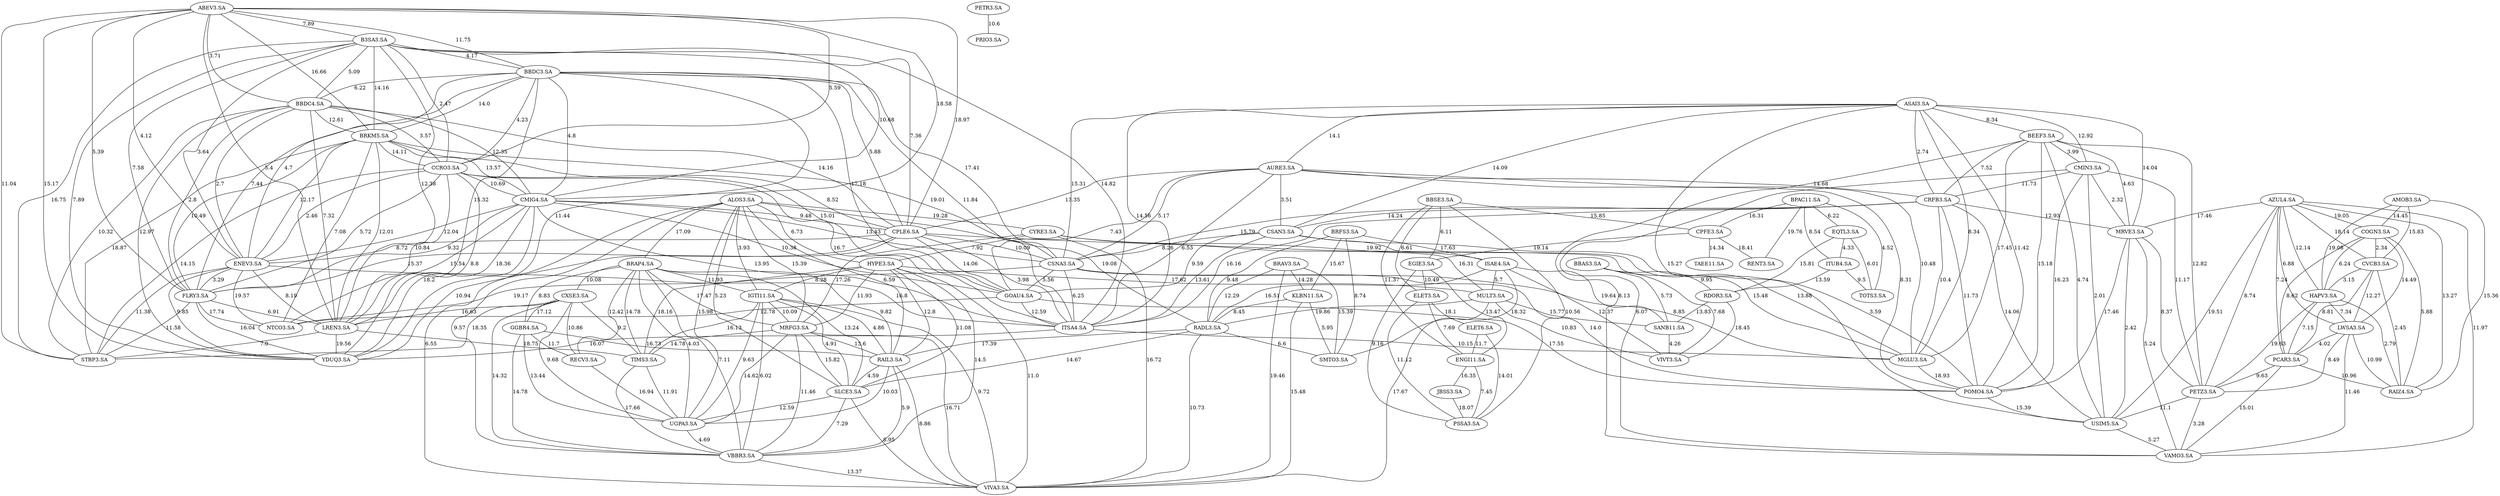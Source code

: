 graph DTWGraph {
    "ABEV3.SA" -- "B3SA3.SA" [label="7.89"];
    "ABEV3.SA" -- "BBDC3.SA" [label="11.75"];
    "ABEV3.SA" -- "BBDC4.SA" [label="3.71"];
    "ABEV3.SA" -- "BRKM5.SA" [label="16.66"];
    "ABEV3.SA" -- "CCRO3.SA" [label="5.59"];
    "ABEV3.SA" -- "CMIG4.SA" [label="18.58"];
    "ABEV3.SA" -- "CPLE6.SA" [label="18.97"];
    "ABEV3.SA" -- "ENEV3.SA" [label="4.12"];
    "ABEV3.SA" -- "FLRY3.SA" [label="5.39"];
    "ABEV3.SA" -- "LREN3.SA" [label="5.4"];
    "ABEV3.SA" -- "STBP3.SA" [label="11.04"];
    "ABEV3.SA" -- "YDUQ3.SA" [label="15.17"];
    "ALOS3.SA" -- "BRAP4.SA" [label="17.09"];
    "ALOS3.SA" -- "CYRE3.SA" [label="19.28"];
    "ALOS3.SA" -- "HYPE3.SA" [label="6.73"];
    "ALOS3.SA" -- "IGTI11.SA" [label="3.93"];
    "ALOS3.SA" -- "MRFG3.SA" [label="15.39"];
    "ALOS3.SA" -- "RADL3.SA" [label="19.08"];
    "ALOS3.SA" -- "RAIL3.SA" [label="6.59"];
    "ALOS3.SA" -- "SLCE3.SA" [label="5.23"];
    "ALOS3.SA" -- "UGPA3.SA" [label="15.98"];
    "ALOS3.SA" -- "VBBR3.SA" [label="9.57"];
    "ALOS3.SA" -- "VIVA3.SA" [label="6.55"];
    "AMOB3.SA" -- "COGN3.SA" [label="14.45"];
    "AMOB3.SA" -- "CVCB3.SA" [label="15.83"];
    "AMOB3.SA" -- "HAPV3.SA" [label="19.08"];
    "AMOB3.SA" -- "RAIZ4.SA" [label="15.36"];
    "ASAI3.SA" -- "AURE3.SA" [label="14.1"];
    "ASAI3.SA" -- "BEEF3.SA" [label="8.34"];
    "ASAI3.SA" -- "CMIN3.SA" [label="12.92"];
    "ASAI3.SA" -- "CRFB3.SA" [label="2.74"];
    "ASAI3.SA" -- "CSAN3.SA" [label="14.09"];
    "ASAI3.SA" -- "CSNA3.SA" [label="15.31"];
    "ASAI3.SA" -- "ITSA4.SA" [label="14.56"];
    "ASAI3.SA" -- "MGLU3.SA" [label="8.34"];
    "ASAI3.SA" -- "MRVE3.SA" [label="14.04"];
    "ASAI3.SA" -- "POMO4.SA" [label="11.42"];
    "ASAI3.SA" -- "USIM5.SA" [label="15.27"];
    "AURE3.SA" -- "CPLE6.SA" [label="13.35"];
    "AURE3.SA" -- "CRFB3.SA" [label="14.68"];
    "AURE3.SA" -- "CSAN3.SA" [label="3.51"];
    "AURE3.SA" -- "CSNA3.SA" [label="5.17"];
    "AURE3.SA" -- "GOAU4.SA" [label="7.43"];
    "AURE3.SA" -- "ITSA4.SA" [label="6.53"];
    "AURE3.SA" -- "MGLU3.SA" [label="10.48"];
    "AURE3.SA" -- "POMO4.SA" [label="8.31"];
    "AZUL4.SA" -- "COGN3.SA" [label="19.05"];
    "AZUL4.SA" -- "CVCB3.SA" [label="18.14"];
    "AZUL4.SA" -- "HAPV3.SA" [label="12.14"];
    "AZUL4.SA" -- "LWSA3.SA" [label="6.88"];
    "AZUL4.SA" -- "MRVE3.SA" [label="17.46"];
    "AZUL4.SA" -- "PCAR3.SA" [label="7.24"];
    "AZUL4.SA" -- "PETZ3.SA" [label="8.74"];
    "AZUL4.SA" -- "RAIZ4.SA" [label="13.27"];
    "AZUL4.SA" -- "USIM5.SA" [label="19.51"];
    "AZUL4.SA" -- "VAMO3.SA" [label="11.97"];
    "B3SA3.SA" -- "BBDC3.SA" [label="4.17"];
    "B3SA3.SA" -- "BBDC4.SA" [label="5.09"];
    "B3SA3.SA" -- "BRKM5.SA" [label="14.16"];
    "B3SA3.SA" -- "CCRO3.SA" [label="2.47"];
    "B3SA3.SA" -- "CMIG4.SA" [label="10.68"];
    "B3SA3.SA" -- "CPLE6.SA" [label="7.36"];
    "B3SA3.SA" -- "ENEV3.SA" [label="3.64"];
    "B3SA3.SA" -- "FLRY3.SA" [label="7.58"];
    "B3SA3.SA" -- "ITSA4.SA" [label="14.82"];
    "B3SA3.SA" -- "LREN3.SA" [label="12.38"];
    "B3SA3.SA" -- "STBP3.SA" [label="16.75"];
    "B3SA3.SA" -- "YDUQ3.SA" [label="7.89"];
    "BBAS3.SA" -- "RDOR3.SA" [label="9.95"];
    "BBAS3.SA" -- "SANB11.SA" [label="5.73"];
    "BBAS3.SA" -- "VIVT3.SA" [label="7.68"];
    "BBDC3.SA" -- "BBDC4.SA" [label="6.22"];
    "BBDC3.SA" -- "BRKM5.SA" [label="14.0"];
    "BBDC3.SA" -- "CCRO3.SA" [label="4.23"];
    "BBDC3.SA" -- "CMIG4.SA" [label="4.8"];
    "BBDC3.SA" -- "CPLE6.SA" [label="5.88"];
    "BBDC3.SA" -- "CSNA3.SA" [label="17.41"];
    "BBDC3.SA" -- "ENEV3.SA" [label="4.7"];
    "BBDC3.SA" -- "FLRY3.SA" [label="7.44"];
    "BBDC3.SA" -- "GOAU4.SA" [label="17.18"];
    "BBDC3.SA" -- "ITSA4.SA" [label="11.84"];
    "BBDC3.SA" -- "LREN3.SA" [label="15.32"];
    "BBDC3.SA" -- "YDUQ3.SA" [label="11.44"];
    "BBDC4.SA" -- "BRKM5.SA" [label="12.61"];
    "BBDC4.SA" -- "CCRO3.SA" [label="3.57"];
    "BBDC4.SA" -- "CMIG4.SA" [label="12.35"];
    "BBDC4.SA" -- "CPLE6.SA" [label="14.16"];
    "BBDC4.SA" -- "ENEV3.SA" [label="2.7"];
    "BBDC4.SA" -- "FLRY3.SA" [label="2.8"];
    "BBDC4.SA" -- "LREN3.SA" [label="7.32"];
    "BBDC4.SA" -- "STBP3.SA" [label="10.32"];
    "BBDC4.SA" -- "YDUQ3.SA" [label="12.97"];
    "BBSE3.SA" -- "CPFE3.SA" [label="15.85"];
    "BBSE3.SA" -- "EGIE3.SA" [label="6.11"];
    "BBSE3.SA" -- "ELET3.SA" [label="6.61"];
    "BBSE3.SA" -- "ENGI11.SA" [label="11.37"];
    "BBSE3.SA" -- "PSSA3.SA" [label="10.56"];
    "BEEF3.SA" -- "CMIN3.SA" [label="3.99"];
    "BEEF3.SA" -- "CRFB3.SA" [label="7.52"];
    "BEEF3.SA" -- "MGLU3.SA" [label="17.45"];
    "BEEF3.SA" -- "MRVE3.SA" [label="4.63"];
    "BEEF3.SA" -- "PETZ3.SA" [label="12.82"];
    "BEEF3.SA" -- "POMO4.SA" [label="15.18"];
    "BEEF3.SA" -- "USIM5.SA" [label="4.74"];
    "BEEF3.SA" -- "VAMO3.SA" [label="8.13"];
    "BPAC11.SA" -- "CPFE3.SA" [label="16.31"];
    "BPAC11.SA" -- "EQTL3.SA" [label="6.22"];
    "BPAC11.SA" -- "ITUB4.SA" [label="8.54"];
    "BPAC11.SA" -- "RENT3.SA" [label="19.76"];
    "BPAC11.SA" -- "TOTS3.SA" [label="4.52"];
    "BRAP4.SA" -- "CXSE3.SA" [label="10.08"];
    "BRAP4.SA" -- "GGBR4.SA" [label="8.83"];
    "BRAP4.SA" -- "IGTI11.SA" [label="11.93"];
    "BRAP4.SA" -- "MRFG3.SA" [label="17.47"];
    "BRAP4.SA" -- "RAIL3.SA" [label="9.82"];
    "BRAP4.SA" -- "RECV3.SA" [label="12.42"];
    "BRAP4.SA" -- "SLCE3.SA" [label="13.24"];
    "BRAP4.SA" -- "TIMS3.SA" [label="14.78"];
    "BRAP4.SA" -- "UGPA3.SA" [label="4.03"];
    "BRAP4.SA" -- "VBBR3.SA" [label="7.11"];
    "BRAV3.SA" -- "KLBN11.SA" [label="14.28"];
    "BRAV3.SA" -- "RADL3.SA" [label="12.29"];
    "BRAV3.SA" -- "SMTO3.SA" [label="15.39"];
    "BRAV3.SA" -- "VIVA3.SA" [label="19.46"];
    "BRFS3.SA" -- "ISAE4.SA" [label="17.63"];
    "BRFS3.SA" -- "KLBN11.SA" [label="15.67"];
    "BRFS3.SA" -- "RADL3.SA" [label="9.48"];
    "BRFS3.SA" -- "SMTO3.SA" [label="8.74"];
    "BRKM5.SA" -- "CCRO3.SA" [label="14.11"];
    "BRKM5.SA" -- "CMIG4.SA" [label="13.57"];
    "BRKM5.SA" -- "CSNA3.SA" [label="19.01"];
    "BRKM5.SA" -- "ENEV3.SA" [label="12.17"];
    "BRKM5.SA" -- "FLRY3.SA" [label="10.49"];
    "BRKM5.SA" -- "GOAU4.SA" [label="15.01"];
    "BRKM5.SA" -- "LREN3.SA" [label="12.01"];
    "BRKM5.SA" -- "NTCO3.SA" [label="7.08"];
    "BRKM5.SA" -- "STBP3.SA" [label="18.87"];
    "CCRO3.SA" -- "CMIG4.SA" [label="10.69"];
    "CCRO3.SA" -- "CPLE6.SA" [label="8.52"];
    "CCRO3.SA" -- "ENEV3.SA" [label="2.46"];
    "CCRO3.SA" -- "FLRY3.SA" [label="5.72"];
    "CCRO3.SA" -- "ITSA4.SA" [label="16.7"];
    "CCRO3.SA" -- "LREN3.SA" [label="10.84"];
    "CCRO3.SA" -- "STBP3.SA" [label="14.15"];
    "CCRO3.SA" -- "YDUQ3.SA" [label="8.8"];
    "CMIG4.SA" -- "CPLE6.SA" [label="9.48"];
    "CMIG4.SA" -- "CSNA3.SA" [label="13.43"];
    "CMIG4.SA" -- "ENEV3.SA" [label="12.04"];
    "CMIG4.SA" -- "FLRY3.SA" [label="9.32"];
    "CMIG4.SA" -- "GOAU4.SA" [label="10.38"];
    "CMIG4.SA" -- "ITSA4.SA" [label="13.95"];
    "CMIG4.SA" -- "LREN3.SA" [label="18.36"];
    "CMIG4.SA" -- "NTCO3.SA" [label="15.54"];
    "CMIG4.SA" -- "YDUQ3.SA" [label="18.2"];
    "CMIN3.SA" -- "CRFB3.SA" [label="11.73"];
    "CMIN3.SA" -- "MRVE3.SA" [label="2.32"];
    "CMIN3.SA" -- "PETZ3.SA" [label="11.17"];
    "CMIN3.SA" -- "POMO4.SA" [label="16.23"];
    "CMIN3.SA" -- "USIM5.SA" [label="2.01"];
    "CMIN3.SA" -- "VAMO3.SA" [label="6.07"];
    "COGN3.SA" -- "CVCB3.SA" [label="2.34"];
    "COGN3.SA" -- "HAPV3.SA" [label="6.24"];
    "COGN3.SA" -- "LWSA3.SA" [label="14.49"];
    "COGN3.SA" -- "PCAR3.SA" [label="8.62"];
    "COGN3.SA" -- "RAIZ4.SA" [label="5.88"];
    "CPFE3.SA" -- "EGIE3.SA" [label="19.14"];
    "CPFE3.SA" -- "RENT3.SA" [label="18.41"];
    "CPFE3.SA" -- "TAEE11.SA" [label="14.34"];
    "CPLE6.SA" -- "CSNA3.SA" [label="10.09"];
    "CPLE6.SA" -- "ENEV3.SA" [label="8.72"];
    "CPLE6.SA" -- "FLRY3.SA" [label="15.37"];
    "CPLE6.SA" -- "GOAU4.SA" [label="14.06"];
    "CPLE6.SA" -- "ITSA4.SA" [label="3.98"];
    "CPLE6.SA" -- "MGLU3.SA" [label="15.48"];
    "CPLE6.SA" -- "YDUQ3.SA" [label="10.94"];
    "CRFB3.SA" -- "CSAN3.SA" [label="14.24"];
    "CRFB3.SA" -- "CSNA3.SA" [label="15.79"];
    "CRFB3.SA" -- "ITSA4.SA" [label="16.16"];
    "CRFB3.SA" -- "MGLU3.SA" [label="10.4"];
    "CRFB3.SA" -- "MRVE3.SA" [label="12.93"];
    "CRFB3.SA" -- "POMO4.SA" [label="11.73"];
    "CRFB3.SA" -- "USIM5.SA" [label="14.06"];
    "CSAN3.SA" -- "CSNA3.SA" [label="8.26"];
    "CSAN3.SA" -- "GOAU4.SA" [label="9.59"];
    "CSAN3.SA" -- "ITSA4.SA" [label="13.61"];
    "CSAN3.SA" -- "MGLU3.SA" [label="13.88"];
    "CSAN3.SA" -- "POMO4.SA" [label="3.59"];
    "CSNA3.SA" -- "GOAU4.SA" [label="5.56"];
    "CSNA3.SA" -- "ITSA4.SA" [label="6.25"];
    "CSNA3.SA" -- "MGLU3.SA" [label="8.85"];
    "CSNA3.SA" -- "NTCO3.SA" [label="19.17"];
    "CSNA3.SA" -- "POMO4.SA" [label="14.0"];
    "CVCB3.SA" -- "HAPV3.SA" [label="3.15"];
    "CVCB3.SA" -- "LWSA3.SA" [label="12.27"];
    "CVCB3.SA" -- "PCAR3.SA" [label="8.81"];
    "CVCB3.SA" -- "RAIZ4.SA" [label="2.45"];
    "CXSE3.SA" -- "GGBR4.SA" [label="17.12"];
    "CXSE3.SA" -- "LREN3.SA" [label="16.63"];
    "CXSE3.SA" -- "RECV3.SA" [label="10.86"];
    "CXSE3.SA" -- "STBP3.SA" [label="18.35"];
    "CXSE3.SA" -- "TIMS3.SA" [label="9.2"];
    "CXSE3.SA" -- "UGPA3.SA" [label="9.68"];
    "CXSE3.SA" -- "VBBR3.SA" [label="14.32"];
    "CYRE3.SA" -- "HYPE3.SA" [label="7.92"];
    "CYRE3.SA" -- "ISAE4.SA" [label="19.92"];
    "CYRE3.SA" -- "MRFG3.SA" [label="17.26"];
    "CYRE3.SA" -- "MULT3.SA" [label="16.31"];
    "CYRE3.SA" -- "VIVA3.SA" [label="16.72"];
    "EGIE3.SA" -- "ELET3.SA" [label="10.49"];
    "EGIE3.SA" -- "ENGI11.SA" [label="13.47"];
    "EGIE3.SA" -- "PSSA3.SA" [label="9.16"];
    "ELET3.SA" -- "ELET6.SA" [label="18.1"];
    "ELET3.SA" -- "ENGI11.SA" [label="7.69"];
    "ELET3.SA" -- "PSSA3.SA" [label="11.12"];
    "ELET6.SA" -- "ENGI11.SA" [label="11.7"];
    "ELET6.SA" -- "PSSA3.SA" [label="14.01"];
    "ENEV3.SA" -- "FLRY3.SA" [label="3.29"];
    "ENEV3.SA" -- "ITSA4.SA" [label="16.8"];
    "ENEV3.SA" -- "LREN3.SA" [label="8.19"];
    "ENEV3.SA" -- "NTCO3.SA" [label="19.57"];
    "ENEV3.SA" -- "STBP3.SA" [label="11.38"];
    "ENEV3.SA" -- "YDUQ3.SA" [label="9.85"];
    "ENGI11.SA" -- "JBSS3.SA" [label="16.35"];
    "ENGI11.SA" -- "PSSA3.SA" [label="7.45"];
    "EQTL3.SA" -- "ITUB4.SA" [label="4.33"];
    "EQTL3.SA" -- "RDOR3.SA" [label="15.81"];
    "EQTL3.SA" -- "TOTS3.SA" [label="6.01"];
    "FLRY3.SA" -- "LREN3.SA" [label="6.91"];
    "FLRY3.SA" -- "NTCO3.SA" [label="17.74"];
    "FLRY3.SA" -- "STBP3.SA" [label="11.58"];
    "FLRY3.SA" -- "YDUQ3.SA" [label="16.04"];
    "GGBR4.SA" -- "RAIL3.SA" [label="16.73"];
    "GGBR4.SA" -- "RECV3.SA" [label="11.7"];
    "GGBR4.SA" -- "UGPA3.SA" [label="13.44"];
    "GGBR4.SA" -- "VBBR3.SA" [label="14.78"];
    "GOAU4.SA" -- "ITSA4.SA" [label="12.59"];
    "GOAU4.SA" -- "NTCO3.SA" [label="12.78"];
    "GOAU4.SA" -- "POMO4.SA" [label="17.55"];
    "HAPV3.SA" -- "LWSA3.SA" [label="7.34"];
    "HAPV3.SA" -- "PCAR3.SA" [label="7.15"];
    "HAPV3.SA" -- "PETZ3.SA" [label="19.63"];
    "HAPV3.SA" -- "RAIZ4.SA" [label="2.79"];
    "HYPE3.SA" -- "IGTI11.SA" [label="8.28"];
    "HYPE3.SA" -- "MRFG3.SA" [label="11.93"];
    "HYPE3.SA" -- "MULT3.SA" [label="17.62"];
    "HYPE3.SA" -- "RAIL3.SA" [label="12.8"];
    "HYPE3.SA" -- "SLCE3.SA" [label="11.08"];
    "HYPE3.SA" -- "TIMS3.SA" [label="18.16"];
    "HYPE3.SA" -- "VBBR3.SA" [label="14.5"];
    "HYPE3.SA" -- "VIVA3.SA" [label="11.0"];
    "IGTI11.SA" -- "MRFG3.SA" [label="10.09"];
    "IGTI11.SA" -- "RAIL3.SA" [label="4.86"];
    "IGTI11.SA" -- "SLCE3.SA" [label="4.91"];
    "IGTI11.SA" -- "TIMS3.SA" [label="16.13"];
    "IGTI11.SA" -- "UGPA3.SA" [label="9.63"];
    "IGTI11.SA" -- "VBBR3.SA" [label="6.02"];
    "IGTI11.SA" -- "VIVA3.SA" [label="9.72"];
    "ISAE4.SA" -- "MULT3.SA" [label="5.7"];
    "ISAE4.SA" -- "RADL3.SA" [label="16.51"];
    "ISAE4.SA" -- "SANB11.SA" [label="19.64"];
    "ISAE4.SA" -- "SMTO3.SA" [label="18.32"];
    "ISAE4.SA" -- "VIVT3.SA" [label="12.37"];
    "ITSA4.SA" -- "MGLU3.SA" [label="10.15"];
    "ITSA4.SA" -- "YDUQ3.SA" [label="16.07"];
    "ITUB4.SA" -- "RDOR3.SA" [label="13.59"];
    "ITUB4.SA" -- "TOTS3.SA" [label="9.5"];
    "JBSS3.SA" -- "PSSA3.SA" [label="18.07"];
    "KLBN11.SA" -- "RADL3.SA" [label="8.45"];
    "KLBN11.SA" -- "SMTO3.SA" [label="5.95"];
    "KLBN11.SA" -- "VIVA3.SA" [label="15.48"];
    "LREN3.SA" -- "STBP3.SA" [label="7.0"];
    "LREN3.SA" -- "TIMS3.SA" [label="18.75"];
    "LREN3.SA" -- "YDUQ3.SA" [label="19.56"];
    "LWSA3.SA" -- "PCAR3.SA" [label="4.02"];
    "LWSA3.SA" -- "PETZ3.SA" [label="8.49"];
    "LWSA3.SA" -- "RAIZ4.SA" [label="10.99"];
    "LWSA3.SA" -- "VAMO3.SA" [label="11.46"];
    "MGLU3.SA" -- "POMO4.SA" [label="18.93"];
    "MRFG3.SA" -- "RAIL3.SA" [label="13.6"];
    "MRFG3.SA" -- "SLCE3.SA" [label="15.82"];
    "MRFG3.SA" -- "TIMS3.SA" [label="14.78"];
    "MRFG3.SA" -- "UGPA3.SA" [label="14.62"];
    "MRFG3.SA" -- "VBBR3.SA" [label="11.46"];
    "MRFG3.SA" -- "VIVA3.SA" [label="16.71"];
    "MRVE3.SA" -- "PETZ3.SA" [label="8.37"];
    "MRVE3.SA" -- "POMO4.SA" [label="17.46"];
    "MRVE3.SA" -- "USIM5.SA" [label="2.42"];
    "MRVE3.SA" -- "VAMO3.SA" [label="5.24"];
    "MULT3.SA" -- "RADL3.SA" [label="19.86"];
    "MULT3.SA" -- "SANB11.SA" [label="15.77"];
    "MULT3.SA" -- "VIVA3.SA" [label="17.67"];
    "MULT3.SA" -- "VIVT3.SA" [label="10.83"];
    "PCAR3.SA" -- "PETZ3.SA" [label="9.63"];
    "PCAR3.SA" -- "RAIZ4.SA" [label="10.96"];
    "PCAR3.SA" -- "VAMO3.SA" [label="15.01"];
    "PETR3.SA" -- "PRIO3.SA" [label="10.6"];
    "PETZ3.SA" -- "USIM5.SA" [label="11.1"];
    "PETZ3.SA" -- "VAMO3.SA" [label="3.28"];
    "POMO4.SA" -- "USIM5.SA" [label="15.39"];
    "RADL3.SA" -- "RAIL3.SA" [label="17.39"];
    "RADL3.SA" -- "SLCE3.SA" [label="14.67"];
    "RADL3.SA" -- "SMTO3.SA" [label="6.6"];
    "RADL3.SA" -- "VIVA3.SA" [label="10.73"];
    "RAIL3.SA" -- "SLCE3.SA" [label="4.59"];
    "RAIL3.SA" -- "UGPA3.SA" [label="10.03"];
    "RAIL3.SA" -- "VBBR3.SA" [label="5.9"];
    "RAIL3.SA" -- "VIVA3.SA" [label="8.86"];
    "RDOR3.SA" -- "SANB11.SA" [label="13.83"];
    "RDOR3.SA" -- "VIVT3.SA" [label="18.45"];
    "RECV3.SA" -- "UGPA3.SA" [label="16.94"];
    "SANB11.SA" -- "VIVT3.SA" [label="4.26"];
    "SLCE3.SA" -- "UGPA3.SA" [label="12.59"];
    "SLCE3.SA" -- "VBBR3.SA" [label="7.29"];
    "SLCE3.SA" -- "VIVA3.SA" [label="8.95"];
    "TIMS3.SA" -- "UGPA3.SA" [label="11.91"];
    "TIMS3.SA" -- "VBBR3.SA" [label="17.66"];
    "UGPA3.SA" -- "VBBR3.SA" [label="4.69"];
    "USIM5.SA" -- "VAMO3.SA" [label="5.27"];
    "VBBR3.SA" -- "VIVA3.SA" [label="13.37"];
}graph DTWGraph {
    "ABEV3.SA" -- "B3SA3.SA" [label="7.89"];
    "ABEV3.SA" -- "BBDC3.SA" [label="11.75"];
    "ABEV3.SA" -- "BBDC4.SA" [label="3.71"];
    "ABEV3.SA" -- "BRKM5.SA" [label="16.66"];
    "ABEV3.SA" -- "CCRO3.SA" [label="5.59"];
    "ABEV3.SA" -- "CMIG4.SA" [label="18.58"];
    "ABEV3.SA" -- "CPLE6.SA" [label="18.97"];
    "ABEV3.SA" -- "ENEV3.SA" [label="4.12"];
    "ABEV3.SA" -- "FLRY3.SA" [label="5.39"];
    "ABEV3.SA" -- "LREN3.SA" [label="5.4"];
    "ABEV3.SA" -- "STBP3.SA" [label="11.04"];
    "ABEV3.SA" -- "YDUQ3.SA" [label="15.17"];
    "ALOS3.SA" -- "BRAP4.SA" [label="17.09"];
    "ALOS3.SA" -- "CYRE3.SA" [label="19.28"];
    "ALOS3.SA" -- "HYPE3.SA" [label="6.73"];
    "ALOS3.SA" -- "IGTI11.SA" [label="3.93"];
    "ALOS3.SA" -- "MRFG3.SA" [label="15.39"];
    "ALOS3.SA" -- "RADL3.SA" [label="19.08"];
    "ALOS3.SA" -- "RAIL3.SA" [label="6.59"];
    "ALOS3.SA" -- "SLCE3.SA" [label="5.23"];
    "ALOS3.SA" -- "UGPA3.SA" [label="15.98"];
    "ALOS3.SA" -- "VBBR3.SA" [label="9.57"];
    "ALOS3.SA" -- "VIVA3.SA" [label="6.55"];
    "AMOB3.SA" -- "COGN3.SA" [label="14.45"];
    "AMOB3.SA" -- "CVCB3.SA" [label="15.83"];
    "AMOB3.SA" -- "HAPV3.SA" [label="19.08"];
    "AMOB3.SA" -- "RAIZ4.SA" [label="15.36"];
    "ASAI3.SA" -- "AURE3.SA" [label="14.1"];
    "ASAI3.SA" -- "BEEF3.SA" [label="8.34"];
    "ASAI3.SA" -- "CMIN3.SA" [label="12.92"];
    "ASAI3.SA" -- "CRFB3.SA" [label="2.74"];
    "ASAI3.SA" -- "CSAN3.SA" [label="14.09"];
    "ASAI3.SA" -- "CSNA3.SA" [label="15.31"];
    "ASAI3.SA" -- "ITSA4.SA" [label="14.56"];
    "ASAI3.SA" -- "MGLU3.SA" [label="8.34"];
    "ASAI3.SA" -- "MRVE3.SA" [label="14.04"];
    "ASAI3.SA" -- "POMO4.SA" [label="11.42"];
    "ASAI3.SA" -- "USIM5.SA" [label="15.27"];
    "AURE3.SA" -- "CPLE6.SA" [label="13.35"];
    "AURE3.SA" -- "CRFB3.SA" [label="14.68"];
    "AURE3.SA" -- "CSAN3.SA" [label="3.51"];
    "AURE3.SA" -- "CSNA3.SA" [label="5.17"];
    "AURE3.SA" -- "GOAU4.SA" [label="7.43"];
    "AURE3.SA" -- "ITSA4.SA" [label="6.53"];
    "AURE3.SA" -- "MGLU3.SA" [label="10.48"];
    "AURE3.SA" -- "POMO4.SA" [label="8.31"];
    "AZUL4.SA" -- "COGN3.SA" [label="19.05"];
    "AZUL4.SA" -- "CVCB3.SA" [label="18.14"];
    "AZUL4.SA" -- "HAPV3.SA" [label="12.14"];
    "AZUL4.SA" -- "LWSA3.SA" [label="6.88"];
    "AZUL4.SA" -- "MRVE3.SA" [label="17.46"];
    "AZUL4.SA" -- "PCAR3.SA" [label="7.24"];
    "AZUL4.SA" -- "PETZ3.SA" [label="8.74"];
    "AZUL4.SA" -- "RAIZ4.SA" [label="13.27"];
    "AZUL4.SA" -- "USIM5.SA" [label="19.51"];
    "AZUL4.SA" -- "VAMO3.SA" [label="11.97"];
    "B3SA3.SA" -- "BBDC3.SA" [label="4.17"];
    "B3SA3.SA" -- "BBDC4.SA" [label="5.09"];
    "B3SA3.SA" -- "BRKM5.SA" [label="14.16"];
    "B3SA3.SA" -- "CCRO3.SA" [label="2.47"];
    "B3SA3.SA" -- "CMIG4.SA" [label="10.68"];
    "B3SA3.SA" -- "CPLE6.SA" [label="7.36"];
    "B3SA3.SA" -- "ENEV3.SA" [label="3.64"];
    "B3SA3.SA" -- "FLRY3.SA" [label="7.58"];
    "B3SA3.SA" -- "ITSA4.SA" [label="14.82"];
    "B3SA3.SA" -- "LREN3.SA" [label="12.38"];
    "B3SA3.SA" -- "STBP3.SA" [label="16.75"];
    "B3SA3.SA" -- "YDUQ3.SA" [label="7.89"];
    "BBAS3.SA" -- "RDOR3.SA" [label="9.95"];
    "BBAS3.SA" -- "SANB11.SA" [label="5.73"];
    "BBAS3.SA" -- "VIVT3.SA" [label="7.68"];
    "BBDC3.SA" -- "BBDC4.SA" [label="6.22"];
    "BBDC3.SA" -- "BRKM5.SA" [label="14.0"];
    "BBDC3.SA" -- "CCRO3.SA" [label="4.23"];
    "BBDC3.SA" -- "CMIG4.SA" [label="4.8"];
    "BBDC3.SA" -- "CPLE6.SA" [label="5.88"];
    "BBDC3.SA" -- "CSNA3.SA" [label="17.41"];
    "BBDC3.SA" -- "ENEV3.SA" [label="4.7"];
    "BBDC3.SA" -- "FLRY3.SA" [label="7.44"];
    "BBDC3.SA" -- "GOAU4.SA" [label="17.18"];
    "BBDC3.SA" -- "ITSA4.SA" [label="11.84"];
    "BBDC3.SA" -- "LREN3.SA" [label="15.32"];
    "BBDC3.SA" -- "YDUQ3.SA" [label="11.44"];
    "BBDC4.SA" -- "BRKM5.SA" [label="12.61"];
    "BBDC4.SA" -- "CCRO3.SA" [label="3.57"];
    "BBDC4.SA" -- "CMIG4.SA" [label="12.35"];
    "BBDC4.SA" -- "CPLE6.SA" [label="14.16"];
    "BBDC4.SA" -- "ENEV3.SA" [label="2.7"];
    "BBDC4.SA" -- "FLRY3.SA" [label="2.8"];
    "BBDC4.SA" -- "LREN3.SA" [label="7.32"];
    "BBDC4.SA" -- "STBP3.SA" [label="10.32"];
    "BBDC4.SA" -- "YDUQ3.SA" [label="12.97"];
    "BBSE3.SA" -- "CPFE3.SA" [label="15.85"];
    "BBSE3.SA" -- "EGIE3.SA" [label="6.11"];
    "BBSE3.SA" -- "ELET3.SA" [label="6.61"];
    "BBSE3.SA" -- "ENGI11.SA" [label="11.37"];
    "BBSE3.SA" -- "PSSA3.SA" [label="10.56"];
    "BEEF3.SA" -- "CMIN3.SA" [label="3.99"];
    "BEEF3.SA" -- "CRFB3.SA" [label="7.52"];
    "BEEF3.SA" -- "MGLU3.SA" [label="17.45"];
    "BEEF3.SA" -- "MRVE3.SA" [label="4.63"];
    "BEEF3.SA" -- "PETZ3.SA" [label="12.82"];
    "BEEF3.SA" -- "POMO4.SA" [label="15.18"];
    "BEEF3.SA" -- "USIM5.SA" [label="4.74"];
    "BEEF3.SA" -- "VAMO3.SA" [label="8.13"];
    "BPAC11.SA" -- "CPFE3.SA" [label="16.31"];
    "BPAC11.SA" -- "EQTL3.SA" [label="6.22"];
    "BPAC11.SA" -- "ITUB4.SA" [label="8.54"];
    "BPAC11.SA" -- "RENT3.SA" [label="19.76"];
    "BPAC11.SA" -- "TOTS3.SA" [label="4.52"];
    "BRAP4.SA" -- "CXSE3.SA" [label="10.08"];
    "BRAP4.SA" -- "GGBR4.SA" [label="8.83"];
    "BRAP4.SA" -- "IGTI11.SA" [label="11.93"];
    "BRAP4.SA" -- "MRFG3.SA" [label="17.47"];
    "BRAP4.SA" -- "RAIL3.SA" [label="9.82"];
    "BRAP4.SA" -- "RECV3.SA" [label="12.42"];
    "BRAP4.SA" -- "SLCE3.SA" [label="13.24"];
    "BRAP4.SA" -- "TIMS3.SA" [label="14.78"];
    "BRAP4.SA" -- "UGPA3.SA" [label="4.03"];
    "BRAP4.SA" -- "VBBR3.SA" [label="7.11"];
    "BRAV3.SA" -- "KLBN11.SA" [label="14.28"];
    "BRAV3.SA" -- "RADL3.SA" [label="12.29"];
    "BRAV3.SA" -- "SMTO3.SA" [label="15.39"];
    "BRAV3.SA" -- "VIVA3.SA" [label="19.46"];
    "BRFS3.SA" -- "ISAE4.SA" [label="17.63"];
    "BRFS3.SA" -- "KLBN11.SA" [label="15.67"];
    "BRFS3.SA" -- "RADL3.SA" [label="9.48"];
    "BRFS3.SA" -- "SMTO3.SA" [label="8.74"];
    "BRKM5.SA" -- "CCRO3.SA" [label="14.11"];
    "BRKM5.SA" -- "CMIG4.SA" [label="13.57"];
    "BRKM5.SA" -- "CSNA3.SA" [label="19.01"];
    "BRKM5.SA" -- "ENEV3.SA" [label="12.17"];
    "BRKM5.SA" -- "FLRY3.SA" [label="10.49"];
    "BRKM5.SA" -- "GOAU4.SA" [label="15.01"];
    "BRKM5.SA" -- "LREN3.SA" [label="12.01"];
    "BRKM5.SA" -- "NTCO3.SA" [label="7.08"];
    "BRKM5.SA" -- "STBP3.SA" [label="18.87"];
    "CCRO3.SA" -- "CMIG4.SA" [label="10.69"];
    "CCRO3.SA" -- "CPLE6.SA" [label="8.52"];
    "CCRO3.SA" -- "ENEV3.SA" [label="2.46"];
    "CCRO3.SA" -- "FLRY3.SA" [label="5.72"];
    "CCRO3.SA" -- "ITSA4.SA" [label="16.7"];
    "CCRO3.SA" -- "LREN3.SA" [label="10.84"];
    "CCRO3.SA" -- "STBP3.SA" [label="14.15"];
    "CCRO3.SA" -- "YDUQ3.SA" [label="8.8"];
    "CMIG4.SA" -- "CPLE6.SA" [label="9.48"];
    "CMIG4.SA" -- "CSNA3.SA" [label="13.43"];
    "CMIG4.SA" -- "ENEV3.SA" [label="12.04"];
    "CMIG4.SA" -- "FLRY3.SA" [label="9.32"];
    "CMIG4.SA" -- "GOAU4.SA" [label="10.38"];
    "CMIG4.SA" -- "ITSA4.SA" [label="13.95"];
    "CMIG4.SA" -- "LREN3.SA" [label="18.36"];
    "CMIG4.SA" -- "NTCO3.SA" [label="15.54"];
    "CMIG4.SA" -- "YDUQ3.SA" [label="18.2"];
    "CMIN3.SA" -- "CRFB3.SA" [label="11.73"];
    "CMIN3.SA" -- "MRVE3.SA" [label="2.32"];
    "CMIN3.SA" -- "PETZ3.SA" [label="11.17"];
    "CMIN3.SA" -- "POMO4.SA" [label="16.23"];
    "CMIN3.SA" -- "USIM5.SA" [label="2.01"];
    "CMIN3.SA" -- "VAMO3.SA" [label="6.07"];
    "COGN3.SA" -- "CVCB3.SA" [label="2.34"];
    "COGN3.SA" -- "HAPV3.SA" [label="6.24"];
    "COGN3.SA" -- "LWSA3.SA" [label="14.49"];
    "COGN3.SA" -- "PCAR3.SA" [label="8.62"];
    "COGN3.SA" -- "RAIZ4.SA" [label="5.88"];
    "CPFE3.SA" -- "EGIE3.SA" [label="19.14"];
    "CPFE3.SA" -- "RENT3.SA" [label="18.41"];
    "CPFE3.SA" -- "TAEE11.SA" [label="14.34"];
    "CPLE6.SA" -- "CSNA3.SA" [label="10.09"];
    "CPLE6.SA" -- "ENEV3.SA" [label="8.72"];
    "CPLE6.SA" -- "FLRY3.SA" [label="15.37"];
    "CPLE6.SA" -- "GOAU4.SA" [label="14.06"];
    "CPLE6.SA" -- "ITSA4.SA" [label="3.98"];
    "CPLE6.SA" -- "MGLU3.SA" [label="15.48"];
    "CPLE6.SA" -- "YDUQ3.SA" [label="10.94"];
    "CRFB3.SA" -- "CSAN3.SA" [label="14.24"];
    "CRFB3.SA" -- "CSNA3.SA" [label="15.79"];
    "CRFB3.SA" -- "ITSA4.SA" [label="16.16"];
    "CRFB3.SA" -- "MGLU3.SA" [label="10.4"];
    "CRFB3.SA" -- "MRVE3.SA" [label="12.93"];
    "CRFB3.SA" -- "POMO4.SA" [label="11.73"];
    "CRFB3.SA" -- "USIM5.SA" [label="14.06"];
    "CSAN3.SA" -- "CSNA3.SA" [label="8.26"];
    "CSAN3.SA" -- "GOAU4.SA" [label="9.59"];
    "CSAN3.SA" -- "ITSA4.SA" [label="13.61"];
    "CSAN3.SA" -- "MGLU3.SA" [label="13.88"];
    "CSAN3.SA" -- "POMO4.SA" [label="3.59"];
    "CSNA3.SA" -- "GOAU4.SA" [label="5.56"];
    "CSNA3.SA" -- "ITSA4.SA" [label="6.25"];
    "CSNA3.SA" -- "MGLU3.SA" [label="8.85"];
    "CSNA3.SA" -- "NTCO3.SA" [label="19.17"];
    "CSNA3.SA" -- "POMO4.SA" [label="14.0"];
    "CVCB3.SA" -- "HAPV3.SA" [label="3.15"];
    "CVCB3.SA" -- "LWSA3.SA" [label="12.27"];
    "CVCB3.SA" -- "PCAR3.SA" [label="8.81"];
    "CVCB3.SA" -- "RAIZ4.SA" [label="2.45"];
    "CXSE3.SA" -- "GGBR4.SA" [label="17.12"];
    "CXSE3.SA" -- "LREN3.SA" [label="16.63"];
    "CXSE3.SA" -- "RECV3.SA" [label="10.86"];
    "CXSE3.SA" -- "STBP3.SA" [label="18.35"];
    "CXSE3.SA" -- "TIMS3.SA" [label="9.2"];
    "CXSE3.SA" -- "UGPA3.SA" [label="9.68"];
    "CXSE3.SA" -- "VBBR3.SA" [label="14.32"];
    "CYRE3.SA" -- "HYPE3.SA" [label="7.92"];
    "CYRE3.SA" -- "ISAE4.SA" [label="19.92"];
    "CYRE3.SA" -- "MRFG3.SA" [label="17.26"];
    "CYRE3.SA" -- "MULT3.SA" [label="16.31"];
    "CYRE3.SA" -- "VIVA3.SA" [label="16.72"];
    "EGIE3.SA" -- "ELET3.SA" [label="10.49"];
    "EGIE3.SA" -- "ENGI11.SA" [label="13.47"];
    "EGIE3.SA" -- "PSSA3.SA" [label="9.16"];
    "ELET3.SA" -- "ELET6.SA" [label="18.1"];
    "ELET3.SA" -- "ENGI11.SA" [label="7.69"];
    "ELET3.SA" -- "PSSA3.SA" [label="11.12"];
    "ELET6.SA" -- "ENGI11.SA" [label="11.7"];
    "ELET6.SA" -- "PSSA3.SA" [label="14.01"];
    "ENEV3.SA" -- "FLRY3.SA" [label="3.29"];
    "ENEV3.SA" -- "ITSA4.SA" [label="16.8"];
    "ENEV3.SA" -- "LREN3.SA" [label="8.19"];
    "ENEV3.SA" -- "NTCO3.SA" [label="19.57"];
    "ENEV3.SA" -- "STBP3.SA" [label="11.38"];
    "ENEV3.SA" -- "YDUQ3.SA" [label="9.85"];
    "ENGI11.SA" -- "JBSS3.SA" [label="16.35"];
    "ENGI11.SA" -- "PSSA3.SA" [label="7.45"];
    "EQTL3.SA" -- "ITUB4.SA" [label="4.33"];
    "EQTL3.SA" -- "RDOR3.SA" [label="15.81"];
    "EQTL3.SA" -- "TOTS3.SA" [label="6.01"];
    "FLRY3.SA" -- "LREN3.SA" [label="6.91"];
    "FLRY3.SA" -- "NTCO3.SA" [label="17.74"];
    "FLRY3.SA" -- "STBP3.SA" [label="11.58"];
    "FLRY3.SA" -- "YDUQ3.SA" [label="16.04"];
    "GGBR4.SA" -- "RAIL3.SA" [label="16.73"];
    "GGBR4.SA" -- "RECV3.SA" [label="11.7"];
    "GGBR4.SA" -- "UGPA3.SA" [label="13.44"];
    "GGBR4.SA" -- "VBBR3.SA" [label="14.78"];
    "GOAU4.SA" -- "ITSA4.SA" [label="12.59"];
    "GOAU4.SA" -- "NTCO3.SA" [label="12.78"];
    "GOAU4.SA" -- "POMO4.SA" [label="17.55"];
    "HAPV3.SA" -- "LWSA3.SA" [label="7.34"];
    "HAPV3.SA" -- "PCAR3.SA" [label="7.15"];
    "HAPV3.SA" -- "PETZ3.SA" [label="19.63"];
    "HAPV3.SA" -- "RAIZ4.SA" [label="2.79"];
    "HYPE3.SA" -- "IGTI11.SA" [label="8.28"];
    "HYPE3.SA" -- "MRFG3.SA" [label="11.93"];
    "HYPE3.SA" -- "MULT3.SA" [label="17.62"];
    "HYPE3.SA" -- "RAIL3.SA" [label="12.8"];
    "HYPE3.SA" -- "SLCE3.SA" [label="11.08"];
    "HYPE3.SA" -- "TIMS3.SA" [label="18.16"];
    "HYPE3.SA" -- "VBBR3.SA" [label="14.5"];
    "HYPE3.SA" -- "VIVA3.SA" [label="11.0"];
    "IGTI11.SA" -- "MRFG3.SA" [label="10.09"];
    "IGTI11.SA" -- "RAIL3.SA" [label="4.86"];
    "IGTI11.SA" -- "SLCE3.SA" [label="4.91"];
    "IGTI11.SA" -- "TIMS3.SA" [label="16.13"];
    "IGTI11.SA" -- "UGPA3.SA" [label="9.63"];
    "IGTI11.SA" -- "VBBR3.SA" [label="6.02"];
    "IGTI11.SA" -- "VIVA3.SA" [label="9.72"];
    "ISAE4.SA" -- "MULT3.SA" [label="5.7"];
    "ISAE4.SA" -- "RADL3.SA" [label="16.51"];
    "ISAE4.SA" -- "SANB11.SA" [label="19.64"];
    "ISAE4.SA" -- "SMTO3.SA" [label="18.32"];
    "ISAE4.SA" -- "VIVT3.SA" [label="12.37"];
    "ITSA4.SA" -- "MGLU3.SA" [label="10.15"];
    "ITSA4.SA" -- "YDUQ3.SA" [label="16.07"];
    "ITUB4.SA" -- "RDOR3.SA" [label="13.59"];
    "ITUB4.SA" -- "TOTS3.SA" [label="9.5"];
    "JBSS3.SA" -- "PSSA3.SA" [label="18.07"];
    "KLBN11.SA" -- "RADL3.SA" [label="8.45"];
    "KLBN11.SA" -- "SMTO3.SA" [label="5.95"];
    "KLBN11.SA" -- "VIVA3.SA" [label="15.48"];
    "LREN3.SA" -- "STBP3.SA" [label="7.0"];
    "LREN3.SA" -- "TIMS3.SA" [label="18.75"];
    "LREN3.SA" -- "YDUQ3.SA" [label="19.56"];
    "LWSA3.SA" -- "PCAR3.SA" [label="4.02"];
    "LWSA3.SA" -- "PETZ3.SA" [label="8.49"];
    "LWSA3.SA" -- "RAIZ4.SA" [label="10.99"];
    "LWSA3.SA" -- "VAMO3.SA" [label="11.46"];
    "MGLU3.SA" -- "POMO4.SA" [label="18.93"];
    "MRFG3.SA" -- "RAIL3.SA" [label="13.6"];
    "MRFG3.SA" -- "SLCE3.SA" [label="15.82"];
    "MRFG3.SA" -- "TIMS3.SA" [label="14.78"];
    "MRFG3.SA" -- "UGPA3.SA" [label="14.62"];
    "MRFG3.SA" -- "VBBR3.SA" [label="11.46"];
    "MRFG3.SA" -- "VIVA3.SA" [label="16.71"];
    "MRVE3.SA" -- "PETZ3.SA" [label="8.37"];
    "MRVE3.SA" -- "POMO4.SA" [label="17.46"];
    "MRVE3.SA" -- "USIM5.SA" [label="2.42"];
    "MRVE3.SA" -- "VAMO3.SA" [label="5.24"];
    "MULT3.SA" -- "RADL3.SA" [label="19.86"];
    "MULT3.SA" -- "SANB11.SA" [label="15.77"];
    "MULT3.SA" -- "VIVA3.SA" [label="17.67"];
    "MULT3.SA" -- "VIVT3.SA" [label="10.83"];
    "PCAR3.SA" -- "PETZ3.SA" [label="9.63"];
    "PCAR3.SA" -- "RAIZ4.SA" [label="10.96"];
    "PCAR3.SA" -- "VAMO3.SA" [label="15.01"];
    "PETR3.SA" -- "PRIO3.SA" [label="10.6"];
    "PETZ3.SA" -- "USIM5.SA" [label="11.1"];
    "PETZ3.SA" -- "VAMO3.SA" [label="3.28"];
    "POMO4.SA" -- "USIM5.SA" [label="15.39"];
    "RADL3.SA" -- "RAIL3.SA" [label="17.39"];
    "RADL3.SA" -- "SLCE3.SA" [label="14.67"];
    "RADL3.SA" -- "SMTO3.SA" [label="6.6"];
    "RADL3.SA" -- "VIVA3.SA" [label="10.73"];
    "RAIL3.SA" -- "SLCE3.SA" [label="4.59"];
    "RAIL3.SA" -- "UGPA3.SA" [label="10.03"];
    "RAIL3.SA" -- "VBBR3.SA" [label="5.9"];
    "RAIL3.SA" -- "VIVA3.SA" [label="8.86"];
    "RDOR3.SA" -- "SANB11.SA" [label="13.83"];
    "RDOR3.SA" -- "VIVT3.SA" [label="18.45"];
    "RECV3.SA" -- "UGPA3.SA" [label="16.94"];
    "SANB11.SA" -- "VIVT3.SA" [label="4.26"];
    "SLCE3.SA" -- "UGPA3.SA" [label="12.59"];
    "SLCE3.SA" -- "VBBR3.SA" [label="7.29"];
    "SLCE3.SA" -- "VIVA3.SA" [label="8.95"];
    "TIMS3.SA" -- "UGPA3.SA" [label="11.91"];
    "TIMS3.SA" -- "VBBR3.SA" [label="17.66"];
    "UGPA3.SA" -- "VBBR3.SA" [label="4.69"];
    "USIM5.SA" -- "VAMO3.SA" [label="5.27"];
    "VBBR3.SA" -- "VIVA3.SA" [label="13.37"];
}